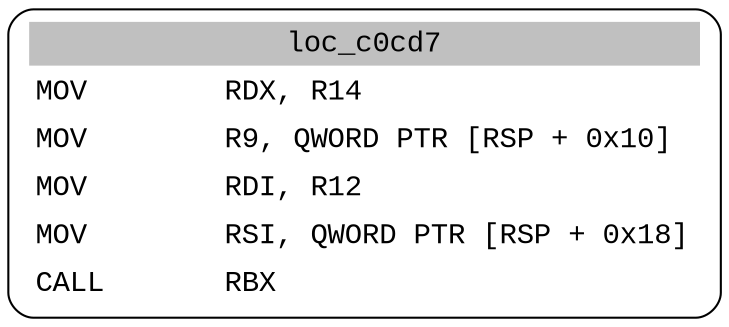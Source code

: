digraph asm_graph {
1941 [
shape="Mrecord" fontname="Courier New"label =<<table border="0" cellborder="0" cellpadding="3"><tr><td align="center" colspan="2" bgcolor="grey">loc_c0cd7</td></tr><tr><td align="left">MOV        RDX, R14</td></tr><tr><td align="left">MOV        R9, QWORD PTR [RSP + 0x10]</td></tr><tr><td align="left">MOV        RDI, R12</td></tr><tr><td align="left">MOV        RSI, QWORD PTR [RSP + 0x18]</td></tr><tr><td align="left">CALL       RBX</td></tr></table>> ];
}